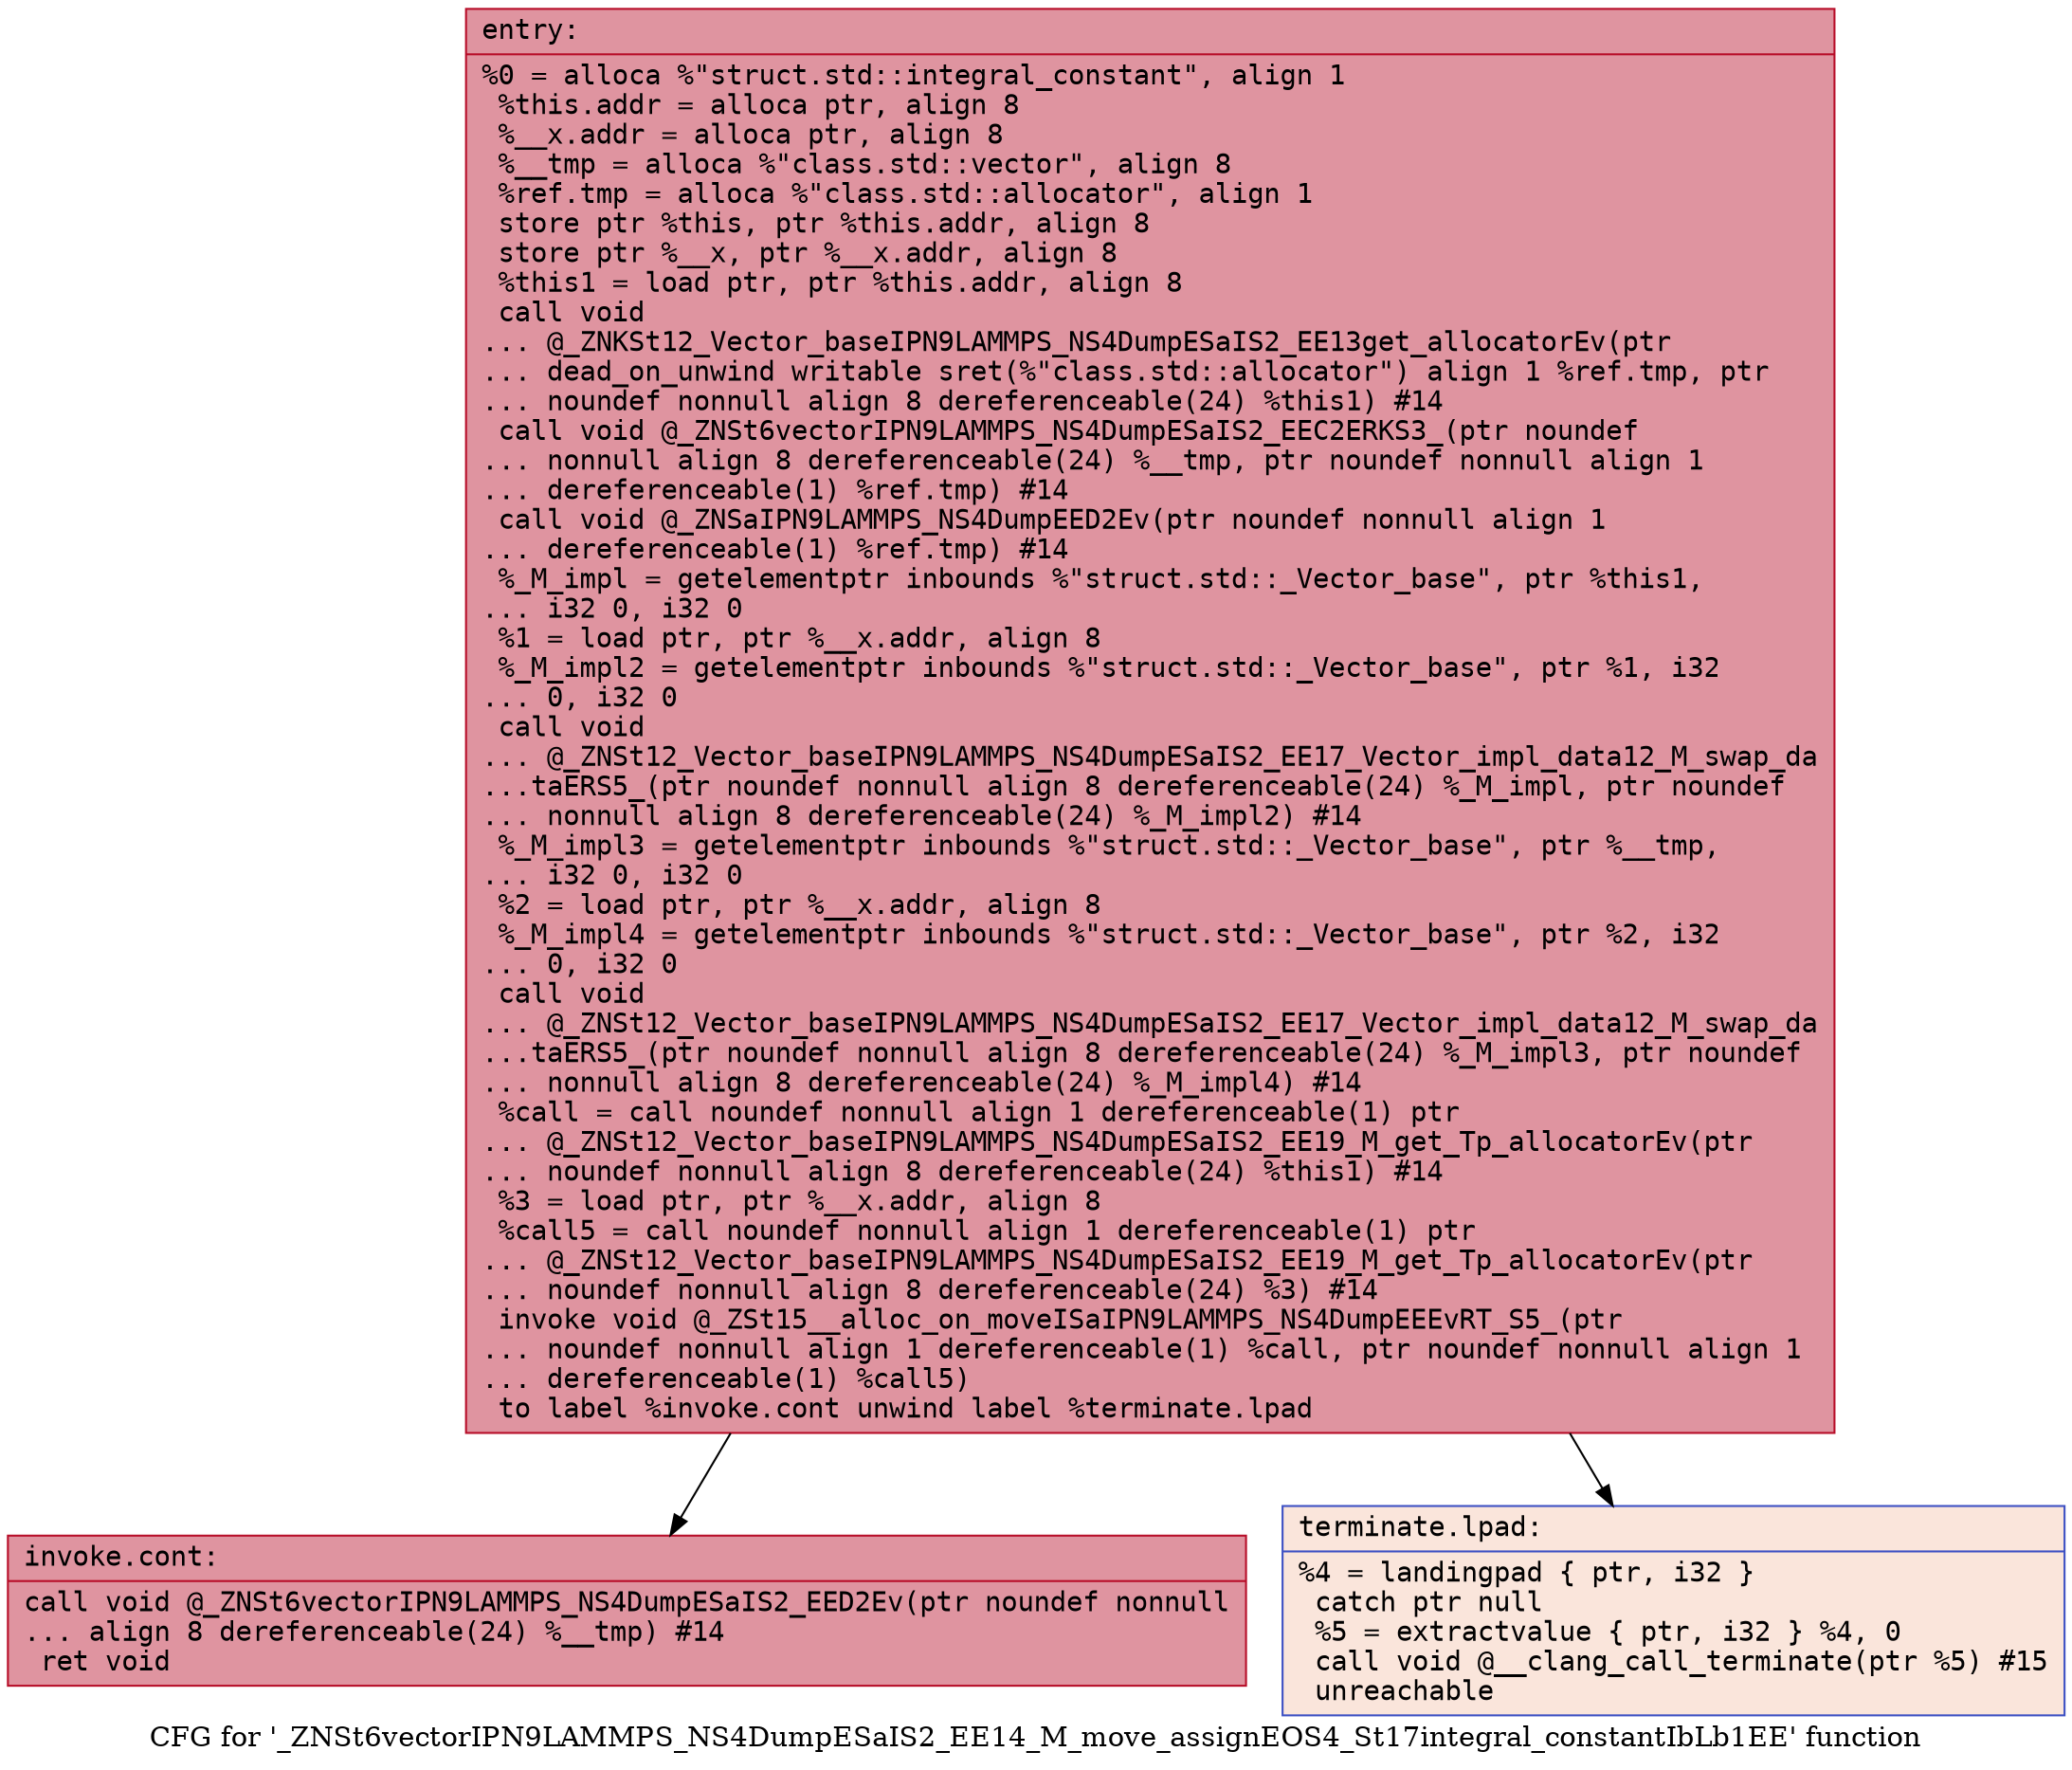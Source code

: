 digraph "CFG for '_ZNSt6vectorIPN9LAMMPS_NS4DumpESaIS2_EE14_M_move_assignEOS4_St17integral_constantIbLb1EE' function" {
	label="CFG for '_ZNSt6vectorIPN9LAMMPS_NS4DumpESaIS2_EE14_M_move_assignEOS4_St17integral_constantIbLb1EE' function";

	Node0x559d9a3997d0 [shape=record,color="#b70d28ff", style=filled, fillcolor="#b70d2870" fontname="Courier",label="{entry:\l|  %0 = alloca %\"struct.std::integral_constant\", align 1\l  %this.addr = alloca ptr, align 8\l  %__x.addr = alloca ptr, align 8\l  %__tmp = alloca %\"class.std::vector\", align 8\l  %ref.tmp = alloca %\"class.std::allocator\", align 1\l  store ptr %this, ptr %this.addr, align 8\l  store ptr %__x, ptr %__x.addr, align 8\l  %this1 = load ptr, ptr %this.addr, align 8\l  call void\l... @_ZNKSt12_Vector_baseIPN9LAMMPS_NS4DumpESaIS2_EE13get_allocatorEv(ptr\l... dead_on_unwind writable sret(%\"class.std::allocator\") align 1 %ref.tmp, ptr\l... noundef nonnull align 8 dereferenceable(24) %this1) #14\l  call void @_ZNSt6vectorIPN9LAMMPS_NS4DumpESaIS2_EEC2ERKS3_(ptr noundef\l... nonnull align 8 dereferenceable(24) %__tmp, ptr noundef nonnull align 1\l... dereferenceable(1) %ref.tmp) #14\l  call void @_ZNSaIPN9LAMMPS_NS4DumpEED2Ev(ptr noundef nonnull align 1\l... dereferenceable(1) %ref.tmp) #14\l  %_M_impl = getelementptr inbounds %\"struct.std::_Vector_base\", ptr %this1,\l... i32 0, i32 0\l  %1 = load ptr, ptr %__x.addr, align 8\l  %_M_impl2 = getelementptr inbounds %\"struct.std::_Vector_base\", ptr %1, i32\l... 0, i32 0\l  call void\l... @_ZNSt12_Vector_baseIPN9LAMMPS_NS4DumpESaIS2_EE17_Vector_impl_data12_M_swap_da\l...taERS5_(ptr noundef nonnull align 8 dereferenceable(24) %_M_impl, ptr noundef\l... nonnull align 8 dereferenceable(24) %_M_impl2) #14\l  %_M_impl3 = getelementptr inbounds %\"struct.std::_Vector_base\", ptr %__tmp,\l... i32 0, i32 0\l  %2 = load ptr, ptr %__x.addr, align 8\l  %_M_impl4 = getelementptr inbounds %\"struct.std::_Vector_base\", ptr %2, i32\l... 0, i32 0\l  call void\l... @_ZNSt12_Vector_baseIPN9LAMMPS_NS4DumpESaIS2_EE17_Vector_impl_data12_M_swap_da\l...taERS5_(ptr noundef nonnull align 8 dereferenceable(24) %_M_impl3, ptr noundef\l... nonnull align 8 dereferenceable(24) %_M_impl4) #14\l  %call = call noundef nonnull align 1 dereferenceable(1) ptr\l... @_ZNSt12_Vector_baseIPN9LAMMPS_NS4DumpESaIS2_EE19_M_get_Tp_allocatorEv(ptr\l... noundef nonnull align 8 dereferenceable(24) %this1) #14\l  %3 = load ptr, ptr %__x.addr, align 8\l  %call5 = call noundef nonnull align 1 dereferenceable(1) ptr\l... @_ZNSt12_Vector_baseIPN9LAMMPS_NS4DumpESaIS2_EE19_M_get_Tp_allocatorEv(ptr\l... noundef nonnull align 8 dereferenceable(24) %3) #14\l  invoke void @_ZSt15__alloc_on_moveISaIPN9LAMMPS_NS4DumpEEEvRT_S5_(ptr\l... noundef nonnull align 1 dereferenceable(1) %call, ptr noundef nonnull align 1\l... dereferenceable(1) %call5)\l          to label %invoke.cont unwind label %terminate.lpad\l}"];
	Node0x559d9a3997d0 -> Node0x559d9a39aa90[tooltip="entry -> invoke.cont\nProbability 100.00%" ];
	Node0x559d9a3997d0 -> Node0x559d9a39af50[tooltip="entry -> terminate.lpad\nProbability 0.00%" ];
	Node0x559d9a39aa90 [shape=record,color="#b70d28ff", style=filled, fillcolor="#b70d2870" fontname="Courier",label="{invoke.cont:\l|  call void @_ZNSt6vectorIPN9LAMMPS_NS4DumpESaIS2_EED2Ev(ptr noundef nonnull\l... align 8 dereferenceable(24) %__tmp) #14\l  ret void\l}"];
	Node0x559d9a39af50 [shape=record,color="#3d50c3ff", style=filled, fillcolor="#f4c5ad70" fontname="Courier",label="{terminate.lpad:\l|  %4 = landingpad \{ ptr, i32 \}\l          catch ptr null\l  %5 = extractvalue \{ ptr, i32 \} %4, 0\l  call void @__clang_call_terminate(ptr %5) #15\l  unreachable\l}"];
}
